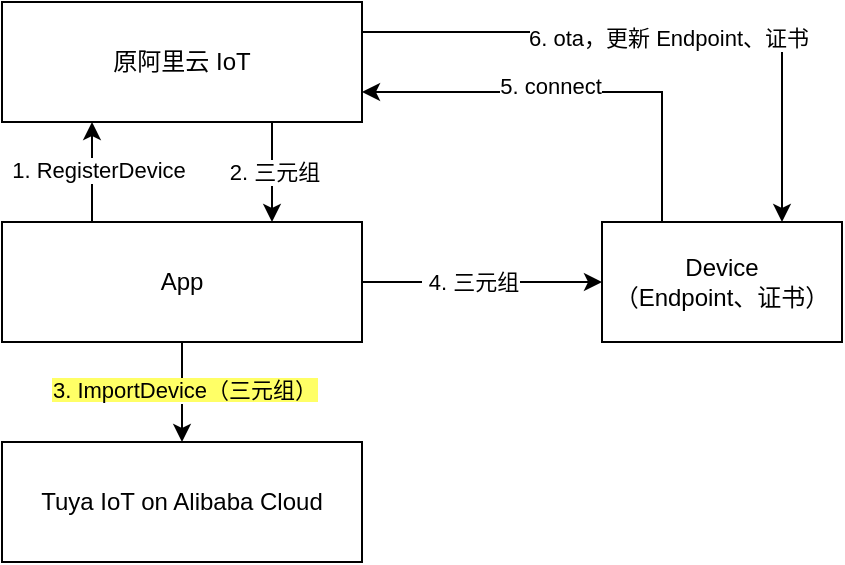 <mxfile version="27.2.0">
  <diagram name="爱梦迁移" id="MDBqZbmOj7PMZJ1YNxe0">
    <mxGraphModel dx="1018" dy="609" grid="1" gridSize="10" guides="1" tooltips="1" connect="1" arrows="1" fold="1" page="1" pageScale="1" pageWidth="827" pageHeight="1169" math="0" shadow="0">
      <root>
        <mxCell id="0" />
        <mxCell id="1" parent="0" />
        <mxCell id="EzR5W462PUSstDqZwvUE-5" style="edgeStyle=orthogonalEdgeStyle;rounded=0;orthogonalLoop=1;jettySize=auto;html=1;exitX=0.25;exitY=0;exitDx=0;exitDy=0;entryX=0.25;entryY=1;entryDx=0;entryDy=0;" edge="1" parent="1" source="EzR5W462PUSstDqZwvUE-1" target="EzR5W462PUSstDqZwvUE-3">
          <mxGeometry relative="1" as="geometry" />
        </mxCell>
        <mxCell id="EzR5W462PUSstDqZwvUE-6" value="1. RegisterDevice" style="edgeLabel;html=1;align=center;verticalAlign=middle;resizable=0;points=[];" vertex="1" connectable="0" parent="EzR5W462PUSstDqZwvUE-5">
          <mxGeometry x="0.04" y="-3" relative="1" as="geometry">
            <mxPoint as="offset" />
          </mxGeometry>
        </mxCell>
        <mxCell id="EzR5W462PUSstDqZwvUE-9" style="edgeStyle=orthogonalEdgeStyle;rounded=0;orthogonalLoop=1;jettySize=auto;html=1;exitX=1;exitY=0.5;exitDx=0;exitDy=0;entryX=0;entryY=0.5;entryDx=0;entryDy=0;" edge="1" parent="1" source="EzR5W462PUSstDqZwvUE-1" target="EzR5W462PUSstDqZwvUE-2">
          <mxGeometry relative="1" as="geometry" />
        </mxCell>
        <mxCell id="EzR5W462PUSstDqZwvUE-10" value="&amp;nbsp;4. 三元组" style="edgeLabel;html=1;align=center;verticalAlign=middle;resizable=0;points=[];" vertex="1" connectable="0" parent="EzR5W462PUSstDqZwvUE-9">
          <mxGeometry x="-0.1" relative="1" as="geometry">
            <mxPoint as="offset" />
          </mxGeometry>
        </mxCell>
        <mxCell id="EzR5W462PUSstDqZwvUE-13" style="edgeStyle=orthogonalEdgeStyle;rounded=0;orthogonalLoop=1;jettySize=auto;html=1;exitX=0.5;exitY=1;exitDx=0;exitDy=0;" edge="1" parent="1" source="EzR5W462PUSstDqZwvUE-1" target="EzR5W462PUSstDqZwvUE-4">
          <mxGeometry relative="1" as="geometry" />
        </mxCell>
        <mxCell id="EzR5W462PUSstDqZwvUE-14" value="&lt;span style=&quot;background-color: rgb(255, 255, 102);&quot;&gt;3. ImportDevice（三元组）&lt;/span&gt;" style="edgeLabel;html=1;align=center;verticalAlign=middle;resizable=0;points=[];" vertex="1" connectable="0" parent="EzR5W462PUSstDqZwvUE-13">
          <mxGeometry x="-0.04" y="1" relative="1" as="geometry">
            <mxPoint as="offset" />
          </mxGeometry>
        </mxCell>
        <mxCell id="EzR5W462PUSstDqZwvUE-1" value="App" style="rounded=0;whiteSpace=wrap;html=1;" vertex="1" parent="1">
          <mxGeometry x="210" y="170" width="180" height="60" as="geometry" />
        </mxCell>
        <mxCell id="EzR5W462PUSstDqZwvUE-11" style="edgeStyle=orthogonalEdgeStyle;rounded=0;orthogonalLoop=1;jettySize=auto;html=1;exitX=0.25;exitY=0;exitDx=0;exitDy=0;entryX=1;entryY=0.75;entryDx=0;entryDy=0;" edge="1" parent="1" source="EzR5W462PUSstDqZwvUE-2" target="EzR5W462PUSstDqZwvUE-3">
          <mxGeometry relative="1" as="geometry" />
        </mxCell>
        <mxCell id="EzR5W462PUSstDqZwvUE-12" value="5. connect" style="edgeLabel;html=1;align=center;verticalAlign=middle;resizable=0;points=[];" vertex="1" connectable="0" parent="EzR5W462PUSstDqZwvUE-11">
          <mxGeometry x="0.131" y="-3" relative="1" as="geometry">
            <mxPoint as="offset" />
          </mxGeometry>
        </mxCell>
        <mxCell id="EzR5W462PUSstDqZwvUE-2" value="Device&lt;div&gt;（Endpoint、证书）&lt;/div&gt;" style="rounded=0;whiteSpace=wrap;html=1;" vertex="1" parent="1">
          <mxGeometry x="510" y="170" width="120" height="60" as="geometry" />
        </mxCell>
        <mxCell id="EzR5W462PUSstDqZwvUE-7" style="edgeStyle=orthogonalEdgeStyle;rounded=0;orthogonalLoop=1;jettySize=auto;html=1;exitX=0.75;exitY=1;exitDx=0;exitDy=0;entryX=0.75;entryY=0;entryDx=0;entryDy=0;" edge="1" parent="1" source="EzR5W462PUSstDqZwvUE-3" target="EzR5W462PUSstDqZwvUE-1">
          <mxGeometry relative="1" as="geometry" />
        </mxCell>
        <mxCell id="EzR5W462PUSstDqZwvUE-8" value="2. 三元组" style="edgeLabel;html=1;align=center;verticalAlign=middle;resizable=0;points=[];" vertex="1" connectable="0" parent="EzR5W462PUSstDqZwvUE-7">
          <mxGeometry y="1" relative="1" as="geometry">
            <mxPoint as="offset" />
          </mxGeometry>
        </mxCell>
        <mxCell id="EzR5W462PUSstDqZwvUE-15" style="edgeStyle=orthogonalEdgeStyle;rounded=0;orthogonalLoop=1;jettySize=auto;html=1;exitX=1;exitY=0.25;exitDx=0;exitDy=0;entryX=0.75;entryY=0;entryDx=0;entryDy=0;" edge="1" parent="1" source="EzR5W462PUSstDqZwvUE-3" target="EzR5W462PUSstDqZwvUE-2">
          <mxGeometry relative="1" as="geometry" />
        </mxCell>
        <mxCell id="EzR5W462PUSstDqZwvUE-16" value="6. ota，更新 Endpoint、证书" style="edgeLabel;html=1;align=center;verticalAlign=middle;resizable=0;points=[];" vertex="1" connectable="0" parent="EzR5W462PUSstDqZwvUE-15">
          <mxGeometry x="0.003" y="-3" relative="1" as="geometry">
            <mxPoint as="offset" />
          </mxGeometry>
        </mxCell>
        <mxCell id="EzR5W462PUSstDqZwvUE-3" value="原阿里云 IoT" style="rounded=0;whiteSpace=wrap;html=1;" vertex="1" parent="1">
          <mxGeometry x="210" y="60" width="180" height="60" as="geometry" />
        </mxCell>
        <mxCell id="EzR5W462PUSstDqZwvUE-4" value="Tuya IoT on Alibaba Cloud" style="rounded=0;whiteSpace=wrap;html=1;" vertex="1" parent="1">
          <mxGeometry x="210" y="280" width="180" height="60" as="geometry" />
        </mxCell>
      </root>
    </mxGraphModel>
  </diagram>
</mxfile>
